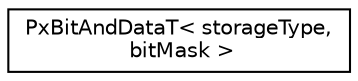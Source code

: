 digraph "Graphical Class Hierarchy"
{
  edge [fontname="Helvetica",fontsize="10",labelfontname="Helvetica",labelfontsize="10"];
  node [fontname="Helvetica",fontsize="10",shape=record];
  rankdir="LR";
  Node0 [label="PxBitAndDataT\< storageType,\l bitMask \>",height=0.2,width=0.4,color="black", fillcolor="white", style="filled",URL="$classPxBitAndDataT.html"];
}
